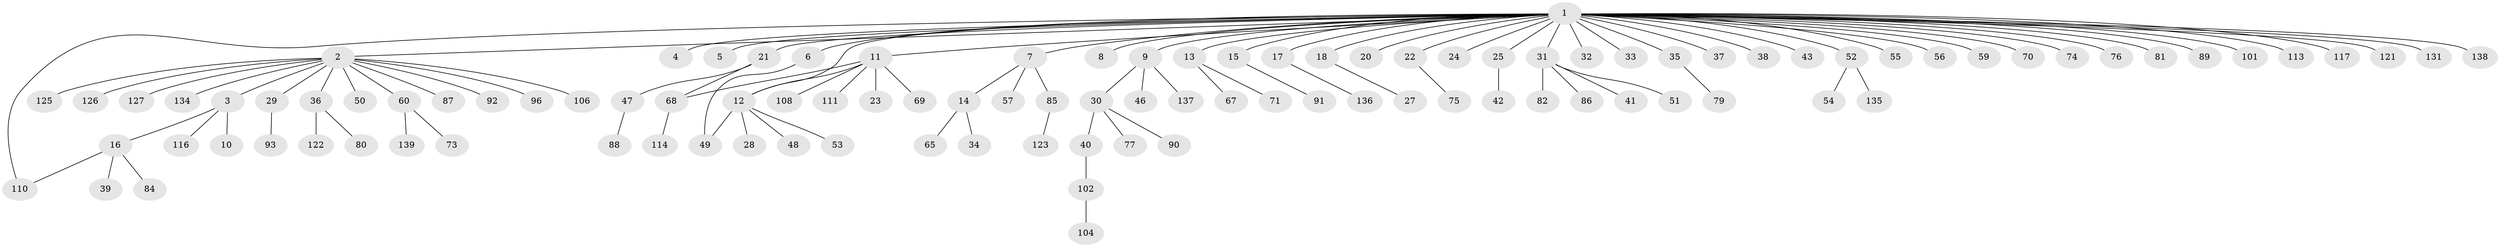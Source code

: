 // Generated by graph-tools (version 1.1) at 2025/51/02/27/25 19:51:57]
// undirected, 105 vertices, 108 edges
graph export_dot {
graph [start="1"]
  node [color=gray90,style=filled];
  1 [super="+107"];
  2 [super="+58"];
  3 [super="+132"];
  4;
  5 [super="+109"];
  6 [super="+129"];
  7 [super="+72"];
  8 [super="+112"];
  9 [super="+44"];
  10;
  11 [super="+62"];
  12 [super="+95"];
  13 [super="+118"];
  14;
  15 [super="+78"];
  16 [super="+19"];
  17 [super="+115"];
  18 [super="+140"];
  20;
  21 [super="+94"];
  22 [super="+26"];
  23;
  24;
  25 [super="+133"];
  27;
  28;
  29 [super="+100"];
  30 [super="+64"];
  31 [super="+128"];
  32;
  33;
  34;
  35 [super="+83"];
  36 [super="+63"];
  37;
  38 [super="+45"];
  39;
  40 [super="+105"];
  41;
  42;
  43 [super="+103"];
  46;
  47;
  48;
  49;
  50 [super="+61"];
  51;
  52;
  53 [super="+120"];
  54 [super="+98"];
  55;
  56;
  57;
  59 [super="+97"];
  60 [super="+66"];
  65;
  67;
  68 [super="+99"];
  69;
  70;
  71;
  73;
  74;
  75;
  76;
  77;
  79;
  80;
  81;
  82;
  84;
  85;
  86;
  87;
  88;
  89;
  90;
  91 [super="+119"];
  92;
  93;
  96;
  101;
  102;
  104;
  106;
  108;
  110;
  111;
  113 [super="+130"];
  114;
  116;
  117;
  121;
  122 [super="+124"];
  123;
  125;
  126;
  127;
  131;
  134;
  135;
  136;
  137;
  138;
  139;
  1 -- 2;
  1 -- 4;
  1 -- 5;
  1 -- 6 [weight=2];
  1 -- 7;
  1 -- 8;
  1 -- 9;
  1 -- 11;
  1 -- 12;
  1 -- 13;
  1 -- 15;
  1 -- 17;
  1 -- 18;
  1 -- 20;
  1 -- 21;
  1 -- 22;
  1 -- 24;
  1 -- 25;
  1 -- 31;
  1 -- 32;
  1 -- 33;
  1 -- 35;
  1 -- 37;
  1 -- 38;
  1 -- 43;
  1 -- 52;
  1 -- 55;
  1 -- 56;
  1 -- 59;
  1 -- 70;
  1 -- 74;
  1 -- 76;
  1 -- 81;
  1 -- 89;
  1 -- 101;
  1 -- 110;
  1 -- 113;
  1 -- 117;
  1 -- 121;
  1 -- 131;
  1 -- 138;
  2 -- 3;
  2 -- 29;
  2 -- 36;
  2 -- 50;
  2 -- 87;
  2 -- 92;
  2 -- 96;
  2 -- 106;
  2 -- 125;
  2 -- 126;
  2 -- 127;
  2 -- 134;
  2 -- 60;
  3 -- 10;
  3 -- 16;
  3 -- 116;
  6 -- 49;
  7 -- 14;
  7 -- 57;
  7 -- 85;
  9 -- 30;
  9 -- 46;
  9 -- 137;
  11 -- 23;
  11 -- 68;
  11 -- 69;
  11 -- 108;
  11 -- 111;
  11 -- 12;
  12 -- 28;
  12 -- 48;
  12 -- 49;
  12 -- 53;
  13 -- 67;
  13 -- 71;
  14 -- 34;
  14 -- 65;
  15 -- 91;
  16 -- 39;
  16 -- 84;
  16 -- 110;
  17 -- 136;
  18 -- 27;
  21 -- 47;
  21 -- 68;
  22 -- 75;
  25 -- 42;
  29 -- 93;
  30 -- 40;
  30 -- 77;
  30 -- 90;
  31 -- 41;
  31 -- 51;
  31 -- 82;
  31 -- 86;
  35 -- 79;
  36 -- 80;
  36 -- 122;
  40 -- 102;
  47 -- 88;
  52 -- 54;
  52 -- 135;
  60 -- 139;
  60 -- 73;
  68 -- 114;
  85 -- 123;
  102 -- 104;
}
